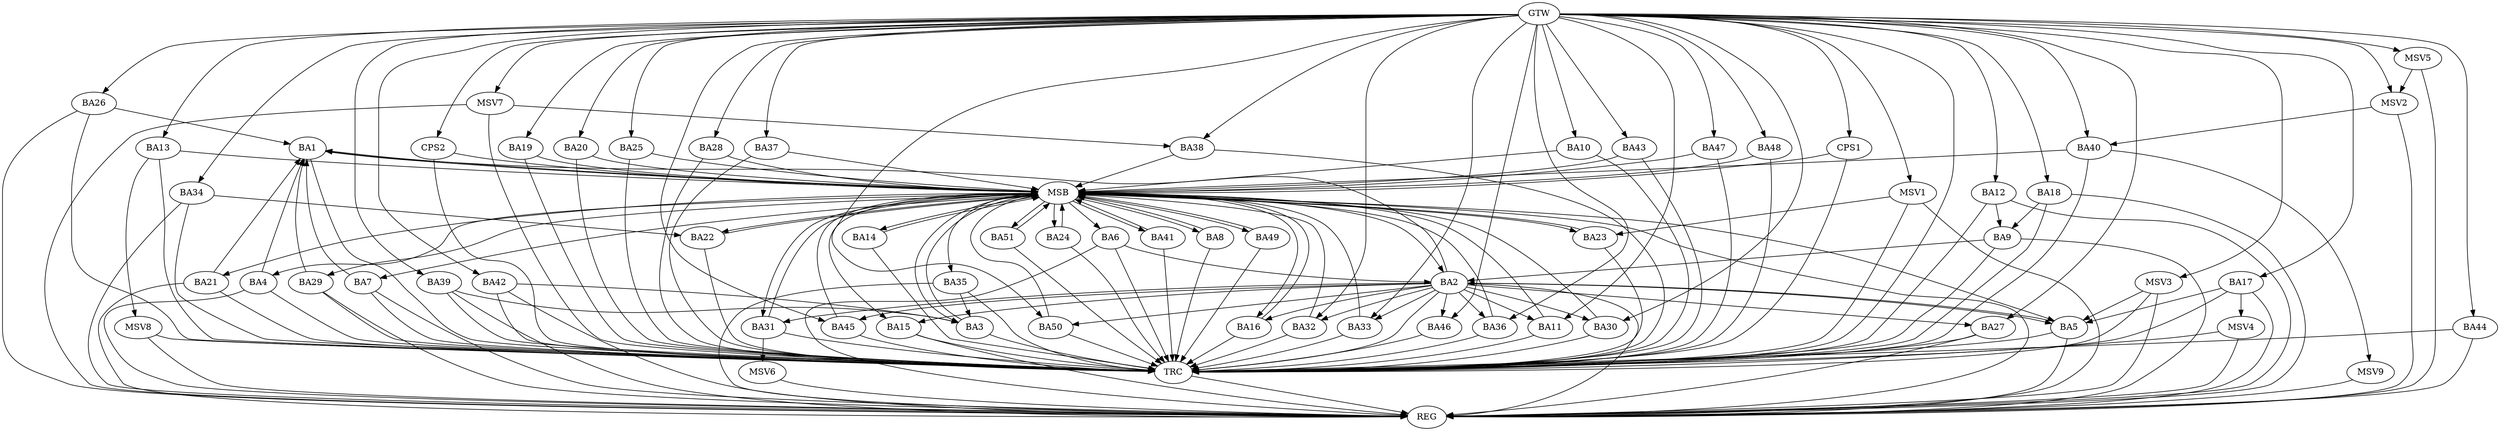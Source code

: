 strict digraph G {
  BA1 [ label="BA1" ];
  BA2 [ label="BA2" ];
  BA3 [ label="BA3" ];
  BA4 [ label="BA4" ];
  BA5 [ label="BA5" ];
  BA6 [ label="BA6" ];
  BA7 [ label="BA7" ];
  BA8 [ label="BA8" ];
  BA9 [ label="BA9" ];
  BA10 [ label="BA10" ];
  BA11 [ label="BA11" ];
  BA12 [ label="BA12" ];
  BA13 [ label="BA13" ];
  BA14 [ label="BA14" ];
  BA15 [ label="BA15" ];
  BA16 [ label="BA16" ];
  BA17 [ label="BA17" ];
  BA18 [ label="BA18" ];
  BA19 [ label="BA19" ];
  BA20 [ label="BA20" ];
  BA21 [ label="BA21" ];
  BA22 [ label="BA22" ];
  BA23 [ label="BA23" ];
  BA24 [ label="BA24" ];
  BA25 [ label="BA25" ];
  BA26 [ label="BA26" ];
  BA27 [ label="BA27" ];
  BA28 [ label="BA28" ];
  BA29 [ label="BA29" ];
  BA30 [ label="BA30" ];
  BA31 [ label="BA31" ];
  BA32 [ label="BA32" ];
  BA33 [ label="BA33" ];
  BA34 [ label="BA34" ];
  BA35 [ label="BA35" ];
  BA36 [ label="BA36" ];
  BA37 [ label="BA37" ];
  BA38 [ label="BA38" ];
  BA39 [ label="BA39" ];
  BA40 [ label="BA40" ];
  BA41 [ label="BA41" ];
  BA42 [ label="BA42" ];
  BA43 [ label="BA43" ];
  BA44 [ label="BA44" ];
  BA45 [ label="BA45" ];
  BA46 [ label="BA46" ];
  BA47 [ label="BA47" ];
  BA48 [ label="BA48" ];
  BA49 [ label="BA49" ];
  BA50 [ label="BA50" ];
  BA51 [ label="BA51" ];
  CPS1 [ label="CPS1" ];
  CPS2 [ label="CPS2" ];
  GTW [ label="GTW" ];
  REG [ label="REG" ];
  MSB [ label="MSB" ];
  TRC [ label="TRC" ];
  MSV1 [ label="MSV1" ];
  MSV2 [ label="MSV2" ];
  MSV3 [ label="MSV3" ];
  MSV4 [ label="MSV4" ];
  MSV5 [ label="MSV5" ];
  MSV6 [ label="MSV6" ];
  MSV7 [ label="MSV7" ];
  MSV8 [ label="MSV8" ];
  MSV9 [ label="MSV9" ];
  BA2 -> BA1;
  BA4 -> BA1;
  BA5 -> BA2;
  BA6 -> BA2;
  BA7 -> BA1;
  BA9 -> BA2;
  BA12 -> BA9;
  BA17 -> BA5;
  BA18 -> BA9;
  BA21 -> BA1;
  BA26 -> BA1;
  BA29 -> BA1;
  BA34 -> BA22;
  BA35 -> BA3;
  BA39 -> BA3;
  BA42 -> BA3;
  GTW -> BA10;
  GTW -> BA11;
  GTW -> BA12;
  GTW -> BA13;
  GTW -> BA17;
  GTW -> BA18;
  GTW -> BA19;
  GTW -> BA20;
  GTW -> BA25;
  GTW -> BA26;
  GTW -> BA27;
  GTW -> BA28;
  GTW -> BA30;
  GTW -> BA32;
  GTW -> BA33;
  GTW -> BA34;
  GTW -> BA36;
  GTW -> BA37;
  GTW -> BA38;
  GTW -> BA39;
  GTW -> BA40;
  GTW -> BA42;
  GTW -> BA43;
  GTW -> BA44;
  GTW -> BA45;
  GTW -> BA46;
  GTW -> BA47;
  GTW -> BA48;
  GTW -> BA50;
  GTW -> CPS1;
  GTW -> CPS2;
  BA2 -> REG;
  BA4 -> REG;
  BA5 -> REG;
  BA6 -> REG;
  BA7 -> REG;
  BA9 -> REG;
  BA12 -> REG;
  BA15 -> REG;
  BA17 -> REG;
  BA18 -> REG;
  BA21 -> REG;
  BA26 -> REG;
  BA27 -> REG;
  BA29 -> REG;
  BA34 -> REG;
  BA35 -> REG;
  BA39 -> REG;
  BA42 -> REG;
  BA44 -> REG;
  BA1 -> MSB;
  MSB -> BA2;
  MSB -> REG;
  BA3 -> MSB;
  MSB -> BA1;
  BA8 -> MSB;
  BA10 -> MSB;
  BA11 -> MSB;
  BA13 -> MSB;
  MSB -> BA5;
  BA14 -> MSB;
  BA16 -> MSB;
  BA19 -> MSB;
  MSB -> BA15;
  BA20 -> MSB;
  BA22 -> MSB;
  MSB -> BA3;
  BA23 -> MSB;
  BA24 -> MSB;
  BA25 -> MSB;
  MSB -> BA4;
  BA28 -> MSB;
  MSB -> BA22;
  BA30 -> MSB;
  BA31 -> MSB;
  BA32 -> MSB;
  MSB -> BA8;
  BA33 -> MSB;
  MSB -> BA29;
  BA36 -> MSB;
  MSB -> BA24;
  BA37 -> MSB;
  MSB -> BA16;
  BA38 -> MSB;
  BA40 -> MSB;
  BA41 -> MSB;
  MSB -> BA14;
  BA43 -> MSB;
  BA45 -> MSB;
  BA47 -> MSB;
  MSB -> BA21;
  BA48 -> MSB;
  BA49 -> MSB;
  MSB -> BA23;
  BA50 -> MSB;
  BA51 -> MSB;
  CPS1 -> MSB;
  MSB -> BA31;
  MSB -> BA7;
  MSB -> BA51;
  CPS2 -> MSB;
  MSB -> BA41;
  MSB -> BA35;
  MSB -> BA6;
  MSB -> BA49;
  BA1 -> TRC;
  BA2 -> TRC;
  BA3 -> TRC;
  BA4 -> TRC;
  BA5 -> TRC;
  BA6 -> TRC;
  BA7 -> TRC;
  BA8 -> TRC;
  BA9 -> TRC;
  BA10 -> TRC;
  BA11 -> TRC;
  BA12 -> TRC;
  BA13 -> TRC;
  BA14 -> TRC;
  BA15 -> TRC;
  BA16 -> TRC;
  BA17 -> TRC;
  BA18 -> TRC;
  BA19 -> TRC;
  BA20 -> TRC;
  BA21 -> TRC;
  BA22 -> TRC;
  BA23 -> TRC;
  BA24 -> TRC;
  BA25 -> TRC;
  BA26 -> TRC;
  BA27 -> TRC;
  BA28 -> TRC;
  BA29 -> TRC;
  BA30 -> TRC;
  BA31 -> TRC;
  BA32 -> TRC;
  BA33 -> TRC;
  BA34 -> TRC;
  BA35 -> TRC;
  BA36 -> TRC;
  BA37 -> TRC;
  BA38 -> TRC;
  BA39 -> TRC;
  BA40 -> TRC;
  BA41 -> TRC;
  BA42 -> TRC;
  BA43 -> TRC;
  BA44 -> TRC;
  BA45 -> TRC;
  BA46 -> TRC;
  BA47 -> TRC;
  BA48 -> TRC;
  BA49 -> TRC;
  BA50 -> TRC;
  BA51 -> TRC;
  CPS1 -> TRC;
  CPS2 -> TRC;
  GTW -> TRC;
  TRC -> REG;
  BA2 -> BA11;
  BA2 -> BA15;
  BA2 -> BA31;
  BA2 -> BA33;
  BA2 -> BA32;
  BA2 -> BA27;
  BA2 -> BA45;
  BA2 -> BA50;
  BA2 -> BA36;
  BA2 -> BA30;
  BA2 -> BA16;
  BA2 -> BA5;
  BA2 -> BA46;
  MSV1 -> BA23;
  GTW -> MSV1;
  MSV1 -> REG;
  MSV1 -> TRC;
  MSV2 -> BA40;
  GTW -> MSV2;
  MSV2 -> REG;
  MSV3 -> BA5;
  GTW -> MSV3;
  MSV3 -> REG;
  MSV3 -> TRC;
  BA17 -> MSV4;
  MSV4 -> REG;
  MSV4 -> TRC;
  MSV5 -> MSV2;
  GTW -> MSV5;
  MSV5 -> REG;
  BA31 -> MSV6;
  MSV6 -> REG;
  MSV7 -> BA38;
  GTW -> MSV7;
  MSV7 -> REG;
  MSV7 -> TRC;
  BA13 -> MSV8;
  MSV8 -> REG;
  MSV8 -> TRC;
  BA40 -> MSV9;
  MSV9 -> REG;
}
